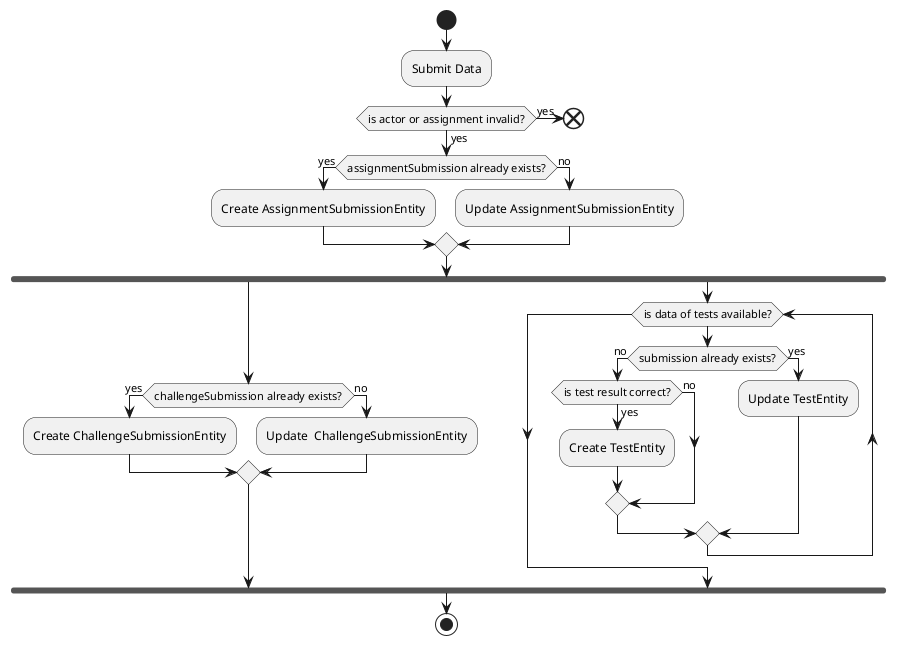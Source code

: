 @startuml
'https://plantuml.com/activity-diagram-beta

start
:Submit Data;
if (is actor or assignment invalid?) then (yes)
end
else (yes)
    if (assignmentSubmission already exists?) then (yes)
        :Create AssignmentSubmissionEntity;
    else (no)
        :Update AssignmentSubmissionEntity;
    endif
endif
fork
if (challengeSubmission already exists?) then (yes)
    :Create ChallengeSubmissionEntity;
else (no)
    :Update  ChallengeSubmissionEntity;
endif
fork again
while (is data of tests available?)
    if (submission already exists?) then (no)
        if (is test result correct?) then (yes)
                :Create TestEntity;
            else (no)
            endif
    else (yes)
        :Update TestEntity;
    endif
endwhile
end fork
stop

@enduml
